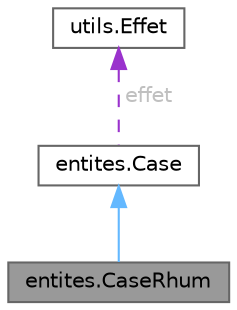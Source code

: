 digraph "entites.CaseRhum"
{
 // LATEX_PDF_SIZE
  bgcolor="transparent";
  edge [fontname=Helvetica,fontsize=10,labelfontname=Helvetica,labelfontsize=10];
  node [fontname=Helvetica,fontsize=10,shape=box,height=0.2,width=0.4];
  Node1 [id="Node000001",label="entites.CaseRhum",height=0.2,width=0.4,color="gray40", fillcolor="grey60", style="filled", fontcolor="black",tooltip=" "];
  Node2 -> Node1 [id="edge1_Node000001_Node000002",dir="back",color="steelblue1",style="solid",tooltip=" "];
  Node2 [id="Node000002",label="entites.Case",height=0.2,width=0.4,color="gray40", fillcolor="white", style="filled",URL="$classentites_1_1_case.html",tooltip=" "];
  Node3 -> Node2 [id="edge2_Node000002_Node000003",dir="back",color="darkorchid3",style="dashed",tooltip=" ",label=" effet",fontcolor="grey" ];
  Node3 [id="Node000003",label="utils.Effet",height=0.2,width=0.4,color="gray40", fillcolor="white", style="filled",URL="$enumutils_1_1_effet.html",tooltip=" "];
}
